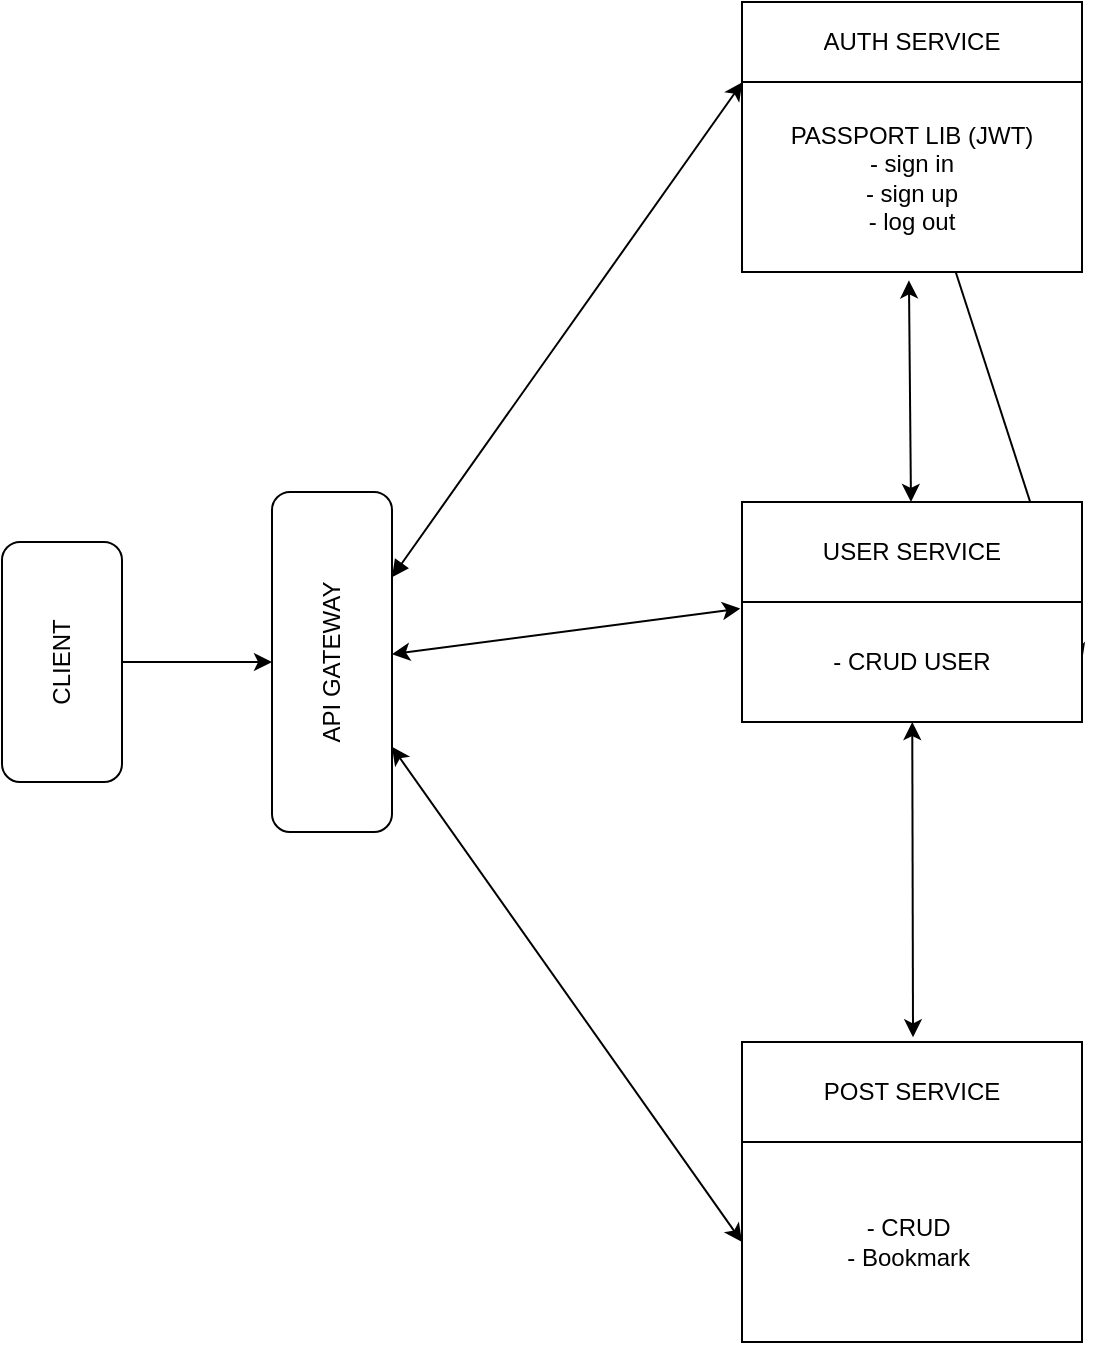 <mxfile>
    <diagram id="9AtL-vJMAuCFA0OcP16r" name="Page-1">
        <mxGraphModel dx="824" dy="1777" grid="1" gridSize="10" guides="1" tooltips="1" connect="1" arrows="1" fold="1" page="1" pageScale="1" pageWidth="850" pageHeight="1100" math="0" shadow="0">
            <root>
                <mxCell id="0"/>
                <mxCell id="1" parent="0"/>
                <mxCell id="43" value="" style="edgeStyle=none;html=1;entryX=-0.005;entryY=0.055;entryDx=0;entryDy=0;entryPerimeter=0;startArrow=classic;startFill=1;" edge="1" parent="1" source="17" target="31">
                    <mxGeometry relative="1" as="geometry">
                        <mxPoint x="405" y="320" as="targetPoint"/>
                    </mxGeometry>
                </mxCell>
                <mxCell id="44" style="edgeStyle=none;html=1;entryX=0;entryY=0.5;entryDx=0;entryDy=0;startArrow=classic;startFill=1;" edge="1" parent="1" source="17" target="36">
                    <mxGeometry relative="1" as="geometry"/>
                </mxCell>
                <mxCell id="45" style="edgeStyle=none;html=1;entryX=0.001;entryY=0.002;entryDx=0;entryDy=0;entryPerimeter=0;startArrow=block;startFill=1;" edge="1" parent="1" source="17" target="26">
                    <mxGeometry relative="1" as="geometry"/>
                </mxCell>
                <mxCell id="17" value="API GATEWAY" style="rounded=1;whiteSpace=wrap;html=1;rotation=-90;" vertex="1" parent="1">
                    <mxGeometry x="110" y="290" width="170" height="60" as="geometry"/>
                </mxCell>
                <mxCell id="19" value="" style="edgeStyle=none;html=1;" edge="1" parent="1" source="18" target="17">
                    <mxGeometry relative="1" as="geometry"/>
                </mxCell>
                <mxCell id="18" value="CLIENT" style="rounded=1;whiteSpace=wrap;html=1;rotation=-90;" vertex="1" parent="1">
                    <mxGeometry y="290" width="120" height="60" as="geometry"/>
                </mxCell>
                <mxCell id="39" value="" style="edgeStyle=none;html=1;" edge="1" parent="1" source="23" target="38">
                    <mxGeometry relative="1" as="geometry"/>
                </mxCell>
                <mxCell id="23" value="" style="shape=table;startSize=0;container=1;collapsible=0;childLayout=tableLayout;" vertex="1" parent="1">
                    <mxGeometry x="400" y="-10" width="170" height="135" as="geometry"/>
                </mxCell>
                <mxCell id="24" value="" style="shape=tableRow;horizontal=0;startSize=0;swimlaneHead=0;swimlaneBody=0;top=0;left=0;bottom=0;right=0;collapsible=0;dropTarget=0;fillColor=none;points=[[0,0.5],[1,0.5]];portConstraint=eastwest;" vertex="1" parent="23">
                    <mxGeometry width="170" height="40" as="geometry"/>
                </mxCell>
                <mxCell id="25" value="AUTH SERVICE" style="shape=partialRectangle;html=1;whiteSpace=wrap;connectable=0;overflow=hidden;fillColor=none;top=0;left=0;bottom=0;right=0;pointerEvents=1;" vertex="1" parent="24">
                    <mxGeometry width="170" height="40" as="geometry">
                        <mxRectangle width="170" height="40" as="alternateBounds"/>
                    </mxGeometry>
                </mxCell>
                <mxCell id="26" value="" style="shape=tableRow;horizontal=0;startSize=0;swimlaneHead=0;swimlaneBody=0;top=0;left=0;bottom=0;right=0;collapsible=0;dropTarget=0;fillColor=none;points=[[0,0.5],[1,0.5]];portConstraint=eastwest;" vertex="1" parent="23">
                    <mxGeometry y="40" width="170" height="95" as="geometry"/>
                </mxCell>
                <mxCell id="27" value="PASSPORT LIB (JWT)&lt;br&gt;- sign in&lt;br&gt;- sign up&lt;br&gt;- log out" style="shape=partialRectangle;html=1;whiteSpace=wrap;connectable=0;overflow=hidden;fillColor=none;top=0;left=0;bottom=0;right=0;pointerEvents=1;" vertex="1" parent="26">
                    <mxGeometry width="170" height="95" as="geometry">
                        <mxRectangle width="170" height="95" as="alternateBounds"/>
                    </mxGeometry>
                </mxCell>
                <mxCell id="48" style="edgeStyle=none;html=1;entryX=0.491;entryY=1.044;entryDx=0;entryDy=0;entryPerimeter=0;startArrow=classic;startFill=1;" edge="1" parent="1" source="28" target="26">
                    <mxGeometry relative="1" as="geometry"/>
                </mxCell>
                <mxCell id="49" style="edgeStyle=none;html=1;entryX=0.503;entryY=-0.047;entryDx=0;entryDy=0;entryPerimeter=0;startArrow=classic;startFill=1;" edge="1" parent="1" source="28" target="34">
                    <mxGeometry relative="1" as="geometry"/>
                </mxCell>
                <mxCell id="28" value="" style="shape=table;startSize=0;container=1;collapsible=0;childLayout=tableLayout;" vertex="1" parent="1">
                    <mxGeometry x="400" y="240" width="170" height="110" as="geometry"/>
                </mxCell>
                <mxCell id="29" value="" style="shape=tableRow;horizontal=0;startSize=0;swimlaneHead=0;swimlaneBody=0;top=0;left=0;bottom=0;right=0;collapsible=0;dropTarget=0;fillColor=none;points=[[0,0.5],[1,0.5]];portConstraint=eastwest;" vertex="1" parent="28">
                    <mxGeometry width="170" height="50" as="geometry"/>
                </mxCell>
                <mxCell id="30" value="USER SERVICE" style="shape=partialRectangle;html=1;whiteSpace=wrap;connectable=0;overflow=hidden;fillColor=none;top=0;left=0;bottom=0;right=0;pointerEvents=1;" vertex="1" parent="29">
                    <mxGeometry width="170" height="50" as="geometry">
                        <mxRectangle width="170" height="50" as="alternateBounds"/>
                    </mxGeometry>
                </mxCell>
                <mxCell id="31" value="" style="shape=tableRow;horizontal=0;startSize=0;swimlaneHead=0;swimlaneBody=0;top=0;left=0;bottom=0;right=0;collapsible=0;dropTarget=0;fillColor=none;points=[[0,0.5],[1,0.5]];portConstraint=eastwest;" vertex="1" parent="28">
                    <mxGeometry y="50" width="170" height="60" as="geometry"/>
                </mxCell>
                <mxCell id="32" value="- CRUD USER" style="shape=partialRectangle;html=1;whiteSpace=wrap;connectable=0;overflow=hidden;fillColor=none;top=0;left=0;bottom=0;right=0;pointerEvents=1;" vertex="1" parent="31">
                    <mxGeometry width="170" height="60" as="geometry">
                        <mxRectangle width="170" height="60" as="alternateBounds"/>
                    </mxGeometry>
                </mxCell>
                <mxCell id="38" value="" style="shape=singleArrow;whiteSpace=wrap;html=1;arrowWidth=0.4;arrowSize=0.4;startSize=0;" vertex="1" parent="31">
                    <mxGeometry x="170" width="NaN" height="60" as="geometry">
                        <mxRectangle width="NaN" height="60" as="alternateBounds"/>
                    </mxGeometry>
                </mxCell>
                <mxCell id="33" value="" style="shape=table;startSize=0;container=1;collapsible=0;childLayout=tableLayout;" vertex="1" parent="1">
                    <mxGeometry x="400" y="510" width="170" height="150" as="geometry"/>
                </mxCell>
                <mxCell id="34" value="" style="shape=tableRow;horizontal=0;startSize=0;swimlaneHead=0;swimlaneBody=0;top=0;left=0;bottom=0;right=0;collapsible=0;dropTarget=0;fillColor=none;points=[[0,0.5],[1,0.5]];portConstraint=eastwest;" vertex="1" parent="33">
                    <mxGeometry width="170" height="50" as="geometry"/>
                </mxCell>
                <mxCell id="35" value="POST SERVICE" style="shape=partialRectangle;html=1;whiteSpace=wrap;connectable=0;overflow=hidden;fillColor=none;top=0;left=0;bottom=0;right=0;pointerEvents=1;" vertex="1" parent="34">
                    <mxGeometry width="170" height="50" as="geometry">
                        <mxRectangle width="170" height="50" as="alternateBounds"/>
                    </mxGeometry>
                </mxCell>
                <mxCell id="36" value="" style="shape=tableRow;horizontal=0;startSize=0;swimlaneHead=0;swimlaneBody=0;top=0;left=0;bottom=0;right=0;collapsible=0;dropTarget=0;fillColor=none;points=[[0,0.5],[1,0.5]];portConstraint=eastwest;" vertex="1" parent="33">
                    <mxGeometry y="50" width="170" height="100" as="geometry"/>
                </mxCell>
                <mxCell id="37" value="- CRUD&amp;nbsp;&lt;br&gt;- Bookmark&amp;nbsp;" style="shape=partialRectangle;html=1;whiteSpace=wrap;connectable=0;overflow=hidden;fillColor=none;top=0;left=0;bottom=0;right=0;pointerEvents=1;" vertex="1" parent="36">
                    <mxGeometry width="170" height="100" as="geometry">
                        <mxRectangle width="170" height="100" as="alternateBounds"/>
                    </mxGeometry>
                </mxCell>
            </root>
        </mxGraphModel>
    </diagram>
</mxfile>